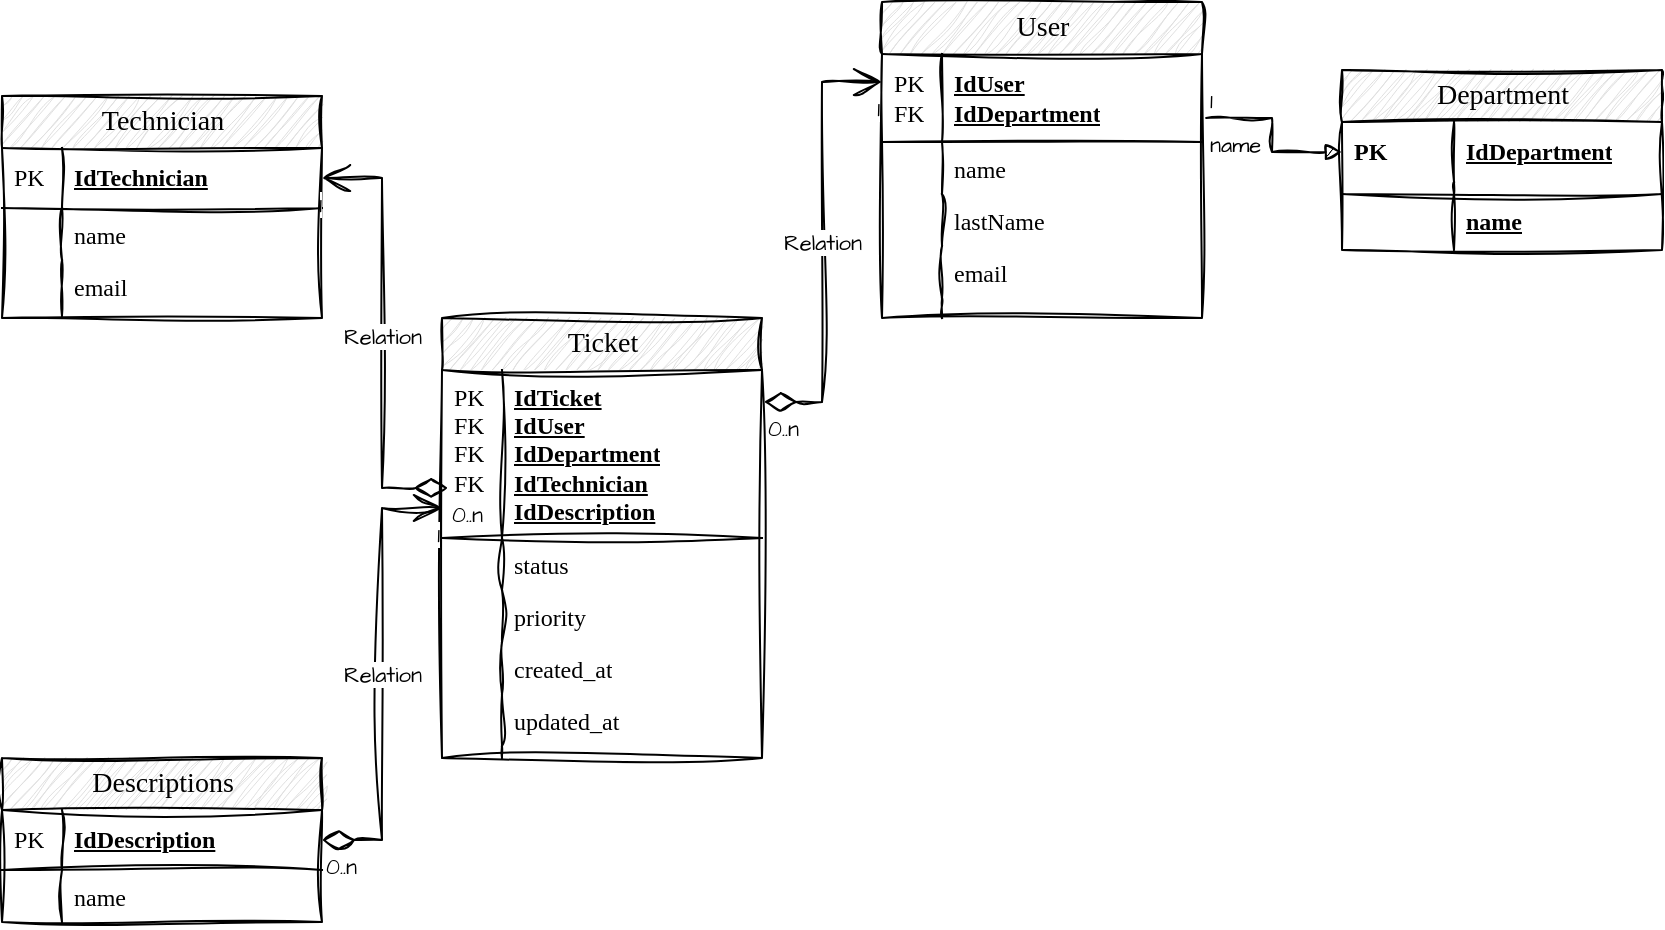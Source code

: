 <mxfile version="24.7.17">
  <diagram name="Page-1" id="e56a1550-8fbb-45ad-956c-1786394a9013">
    <mxGraphModel dx="1114" dy="600" grid="1" gridSize="10" guides="1" tooltips="1" connect="1" arrows="1" fold="1" page="1" pageScale="1" pageWidth="1100" pageHeight="850" background="none" math="0" shadow="0">
      <root>
        <mxCell id="0" />
        <mxCell id="1" parent="0" />
        <mxCell id="2e49270ec7c68f3f-1" value="Department" style="swimlane;html=1;fontStyle=0;childLayout=stackLayout;horizontal=1;startSize=26;fillColor=#e0e0e0;horizontalStack=0;resizeParent=1;resizeLast=0;collapsible=1;marginBottom=0;swimlaneFillColor=#ffffff;align=center;rounded=0;shadow=0;comic=0;labelBackgroundColor=none;strokeWidth=1;fontFamily=Comic Sans MS;fontSize=14;sketch=1;curveFitting=1;jiggle=2;" parent="1" vertex="1">
          <mxGeometry x="920" y="191" width="160" height="90" as="geometry" />
        </mxCell>
        <mxCell id="2e49270ec7c68f3f-2" value="IdDepartment" style="shape=partialRectangle;top=0;left=0;right=0;bottom=0;html=1;align=left;verticalAlign=middle;fillColor=none;spacingLeft=60;spacingRight=4;whiteSpace=wrap;overflow=hidden;rotatable=0;points=[[0,0.5],[1,0.5]];portConstraint=eastwest;dropTarget=0;fontStyle=5;sketch=1;curveFitting=1;jiggle=2;fontFamily=Comic Sans MS;" parent="2e49270ec7c68f3f-1" vertex="1">
          <mxGeometry y="26" width="160" height="30" as="geometry" />
        </mxCell>
        <mxCell id="2e49270ec7c68f3f-3" value="PK" style="shape=partialRectangle;fontStyle=1;top=0;left=0;bottom=0;html=1;fillColor=none;align=left;verticalAlign=middle;spacingLeft=4;spacingRight=4;whiteSpace=wrap;overflow=hidden;rotatable=0;points=[];portConstraint=eastwest;part=1;sketch=1;curveFitting=1;jiggle=2;fontFamily=Comic Sans MS;" parent="2e49270ec7c68f3f-2" vertex="1" connectable="0">
          <mxGeometry width="56" height="30" as="geometry" />
        </mxCell>
        <mxCell id="2e49270ec7c68f3f-4" value="" style="shape=partialRectangle;top=0;left=0;right=0;bottom=1;html=1;align=left;verticalAlign=middle;fillColor=none;spacingLeft=60;spacingRight=4;whiteSpace=wrap;overflow=hidden;rotatable=0;points=[[0,0.5],[1,0.5]];portConstraint=eastwest;dropTarget=0;fontStyle=5;sketch=1;curveFitting=1;jiggle=2;fontFamily=Comic Sans MS;" parent="2e49270ec7c68f3f-1" vertex="1">
          <mxGeometry y="56" width="160" height="6" as="geometry" />
        </mxCell>
        <mxCell id="2e49270ec7c68f3f-5" value="" style="shape=partialRectangle;fontStyle=1;top=0;left=0;bottom=0;html=1;fillColor=none;align=left;verticalAlign=middle;spacingLeft=4;spacingRight=4;whiteSpace=wrap;overflow=hidden;rotatable=0;points=[];portConstraint=eastwest;part=1;sketch=1;curveFitting=1;jiggle=2;fontFamily=Comic Sans MS;" parent="2e49270ec7c68f3f-4" vertex="1" connectable="0">
          <mxGeometry width="56" height="6" as="geometry" />
        </mxCell>
        <mxCell id="2e49270ec7c68f3f-6" value="&lt;span style=&quot;font-weight: 700; text-decoration-line: underline;&quot;&gt;name&lt;/span&gt;" style="shape=partialRectangle;top=0;left=0;right=0;bottom=0;html=1;align=left;verticalAlign=top;fillColor=none;spacingLeft=60;spacingRight=4;whiteSpace=wrap;overflow=hidden;rotatable=0;points=[[0,0.5],[1,0.5]];portConstraint=eastwest;dropTarget=0;sketch=1;curveFitting=1;jiggle=2;fontFamily=Comic Sans MS;" parent="2e49270ec7c68f3f-1" vertex="1">
          <mxGeometry y="62" width="160" height="28" as="geometry" />
        </mxCell>
        <mxCell id="2e49270ec7c68f3f-7" value="" style="shape=partialRectangle;top=0;left=0;bottom=0;html=1;fillColor=none;align=left;verticalAlign=top;spacingLeft=4;spacingRight=4;whiteSpace=wrap;overflow=hidden;rotatable=0;points=[];portConstraint=eastwest;part=1;sketch=1;curveFitting=1;jiggle=2;fontFamily=Comic Sans MS;" parent="2e49270ec7c68f3f-6" vertex="1" connectable="0">
          <mxGeometry width="56" height="28" as="geometry" />
        </mxCell>
        <mxCell id="2e49270ec7c68f3f-8" value="User" style="swimlane;html=1;fontStyle=0;childLayout=stackLayout;horizontal=1;startSize=26;fillColor=#e0e0e0;horizontalStack=0;resizeParent=1;resizeLast=0;collapsible=1;marginBottom=0;swimlaneFillColor=#ffffff;align=center;rounded=0;shadow=0;comic=0;labelBackgroundColor=none;strokeWidth=1;fontFamily=Comic Sans MS;fontSize=14;swimlaneLine=1;sketch=1;curveFitting=1;jiggle=2;" parent="1" vertex="1">
          <mxGeometry x="690" y="157" width="160" height="158" as="geometry" />
        </mxCell>
        <mxCell id="2e49270ec7c68f3f-9" value="IdUser&lt;div&gt;IdDepartment&lt;/div&gt;" style="shape=partialRectangle;top=0;left=0;right=0;bottom=1;html=1;align=left;verticalAlign=middle;fillColor=none;spacingLeft=34;spacingRight=4;whiteSpace=wrap;overflow=hidden;rotatable=0;points=[[0,0.5],[1,0.5]];portConstraint=eastwest;dropTarget=0;fontStyle=5;sketch=1;curveFitting=1;jiggle=2;fontFamily=Comic Sans MS;" parent="2e49270ec7c68f3f-8" vertex="1">
          <mxGeometry y="26" width="160" height="44" as="geometry" />
        </mxCell>
        <mxCell id="2e49270ec7c68f3f-10" value="PK&lt;div&gt;FK&lt;/div&gt;" style="shape=partialRectangle;top=0;left=0;bottom=0;html=1;fillColor=none;align=left;verticalAlign=middle;spacingLeft=4;spacingRight=4;whiteSpace=wrap;overflow=hidden;rotatable=0;points=[];portConstraint=eastwest;part=1;sketch=1;curveFitting=1;jiggle=2;fontFamily=Comic Sans MS;" parent="2e49270ec7c68f3f-9" vertex="1" connectable="0">
          <mxGeometry width="30" height="44" as="geometry" />
        </mxCell>
        <mxCell id="2e49270ec7c68f3f-11" value="name&lt;div&gt;&lt;br&gt;&lt;/div&gt;&lt;div&gt;&lt;br&gt;&lt;/div&gt;" style="shape=partialRectangle;top=0;left=0;right=0;bottom=0;html=1;align=left;verticalAlign=top;fillColor=none;spacingLeft=34;spacingRight=4;whiteSpace=wrap;overflow=hidden;rotatable=0;points=[[0,0.5],[1,0.5]];portConstraint=eastwest;dropTarget=0;sketch=1;curveFitting=1;jiggle=2;fontFamily=Comic Sans MS;" parent="2e49270ec7c68f3f-8" vertex="1">
          <mxGeometry y="70" width="160" height="26" as="geometry" />
        </mxCell>
        <mxCell id="2e49270ec7c68f3f-12" value="" style="shape=partialRectangle;top=0;left=0;bottom=0;html=1;fillColor=none;align=left;verticalAlign=top;spacingLeft=4;spacingRight=4;whiteSpace=wrap;overflow=hidden;rotatable=0;points=[];portConstraint=eastwest;part=1;sketch=1;curveFitting=1;jiggle=2;fontFamily=Comic Sans MS;" parent="2e49270ec7c68f3f-11" vertex="1" connectable="0">
          <mxGeometry width="30" height="26" as="geometry" />
        </mxCell>
        <mxCell id="2e49270ec7c68f3f-13" value="lastName" style="shape=partialRectangle;top=0;left=0;right=0;bottom=0;html=1;align=left;verticalAlign=top;fillColor=none;spacingLeft=34;spacingRight=4;whiteSpace=wrap;overflow=hidden;rotatable=0;points=[[0,0.5],[1,0.5]];portConstraint=eastwest;dropTarget=0;sketch=1;curveFitting=1;jiggle=2;fontFamily=Comic Sans MS;" parent="2e49270ec7c68f3f-8" vertex="1">
          <mxGeometry y="96" width="160" height="26" as="geometry" />
        </mxCell>
        <mxCell id="2e49270ec7c68f3f-14" value="" style="shape=partialRectangle;top=0;left=0;bottom=0;html=1;fillColor=none;align=left;verticalAlign=top;spacingLeft=4;spacingRight=4;whiteSpace=wrap;overflow=hidden;rotatable=0;points=[];portConstraint=eastwest;part=1;sketch=1;curveFitting=1;jiggle=2;fontFamily=Comic Sans MS;" parent="2e49270ec7c68f3f-13" vertex="1" connectable="0">
          <mxGeometry width="30" height="26" as="geometry" />
        </mxCell>
        <mxCell id="2e49270ec7c68f3f-15" value="email" style="shape=partialRectangle;top=0;left=0;right=0;bottom=0;html=1;align=left;verticalAlign=top;fillColor=none;spacingLeft=34;spacingRight=4;whiteSpace=wrap;overflow=hidden;rotatable=0;points=[[0,0.5],[1,0.5]];portConstraint=eastwest;dropTarget=0;sketch=1;curveFitting=1;jiggle=2;fontFamily=Comic Sans MS;" parent="2e49270ec7c68f3f-8" vertex="1">
          <mxGeometry y="122" width="160" height="26" as="geometry" />
        </mxCell>
        <mxCell id="2e49270ec7c68f3f-16" value="" style="shape=partialRectangle;top=0;left=0;bottom=0;html=1;fillColor=none;align=left;verticalAlign=top;spacingLeft=4;spacingRight=4;whiteSpace=wrap;overflow=hidden;rotatable=0;points=[];portConstraint=eastwest;part=1;sketch=1;curveFitting=1;jiggle=2;fontFamily=Comic Sans MS;" parent="2e49270ec7c68f3f-15" vertex="1" connectable="0">
          <mxGeometry width="30" height="26" as="geometry" />
        </mxCell>
        <mxCell id="2e49270ec7c68f3f-17" value="" style="shape=partialRectangle;top=0;left=0;right=0;bottom=0;html=1;align=left;verticalAlign=top;fillColor=none;spacingLeft=34;spacingRight=4;whiteSpace=wrap;overflow=hidden;rotatable=0;points=[[0,0.5],[1,0.5]];portConstraint=eastwest;dropTarget=0;sketch=1;curveFitting=1;jiggle=2;fontFamily=Comic Sans MS;" parent="2e49270ec7c68f3f-8" vertex="1">
          <mxGeometry y="148" width="160" height="10" as="geometry" />
        </mxCell>
        <mxCell id="2e49270ec7c68f3f-18" value="" style="shape=partialRectangle;top=0;left=0;bottom=0;html=1;fillColor=none;align=left;verticalAlign=top;spacingLeft=4;spacingRight=4;whiteSpace=wrap;overflow=hidden;rotatable=0;points=[];portConstraint=eastwest;part=1;sketch=1;curveFitting=1;jiggle=2;fontFamily=Comic Sans MS;" parent="2e49270ec7c68f3f-17" vertex="1" connectable="0">
          <mxGeometry width="30" height="10" as="geometry" />
        </mxCell>
        <mxCell id="2e49270ec7c68f3f-19" value="Ticket" style="swimlane;html=1;fontStyle=0;childLayout=stackLayout;horizontal=1;startSize=26;fillColor=#e0e0e0;horizontalStack=0;resizeParent=1;resizeLast=0;collapsible=1;marginBottom=0;swimlaneFillColor=#ffffff;align=center;rounded=0;shadow=0;comic=0;labelBackgroundColor=none;strokeWidth=1;fontFamily=Comic Sans MS;fontSize=14;sketch=1;curveFitting=1;jiggle=2;" parent="1" vertex="1">
          <mxGeometry x="470" y="315" width="160" height="220" as="geometry" />
        </mxCell>
        <mxCell id="2e49270ec7c68f3f-20" value="IdTicket&lt;div&gt;IdUser&lt;/div&gt;&lt;div&gt;IdDepartment&lt;/div&gt;&lt;div&gt;IdTechnician&lt;/div&gt;&lt;div&gt;IdDescription&lt;/div&gt;" style="shape=partialRectangle;top=0;left=0;right=0;bottom=1;html=1;align=left;verticalAlign=middle;fillColor=none;spacingLeft=34;spacingRight=4;whiteSpace=wrap;overflow=hidden;rotatable=0;points=[[0,0.5],[1,0.5]];portConstraint=eastwest;dropTarget=0;fontStyle=5;sketch=1;curveFitting=1;jiggle=2;fontFamily=Comic Sans MS;" parent="2e49270ec7c68f3f-19" vertex="1">
          <mxGeometry y="26" width="160" height="84" as="geometry" />
        </mxCell>
        <mxCell id="2e49270ec7c68f3f-21" value="PK&lt;div&gt;FK&lt;/div&gt;&lt;div&gt;FK&lt;/div&gt;&lt;div&gt;FK&lt;/div&gt;&lt;div&gt;FK&lt;/div&gt;" style="shape=partialRectangle;top=0;left=0;bottom=0;html=1;fillColor=none;align=left;verticalAlign=middle;spacingLeft=4;spacingRight=4;whiteSpace=wrap;overflow=hidden;rotatable=0;points=[];portConstraint=eastwest;part=1;sketch=1;curveFitting=1;jiggle=2;fontFamily=Comic Sans MS;" parent="2e49270ec7c68f3f-20" vertex="1" connectable="0">
          <mxGeometry width="30" height="84" as="geometry" />
        </mxCell>
        <mxCell id="2e49270ec7c68f3f-22" value="status" style="shape=partialRectangle;top=0;left=0;right=0;bottom=0;html=1;align=left;verticalAlign=top;fillColor=none;spacingLeft=34;spacingRight=4;whiteSpace=wrap;overflow=hidden;rotatable=0;points=[[0,0.5],[1,0.5]];portConstraint=eastwest;dropTarget=0;sketch=1;curveFitting=1;jiggle=2;fontFamily=Comic Sans MS;" parent="2e49270ec7c68f3f-19" vertex="1">
          <mxGeometry y="110" width="160" height="26" as="geometry" />
        </mxCell>
        <mxCell id="2e49270ec7c68f3f-23" value="" style="shape=partialRectangle;top=0;left=0;bottom=0;html=1;fillColor=none;align=left;verticalAlign=top;spacingLeft=4;spacingRight=4;whiteSpace=wrap;overflow=hidden;rotatable=0;points=[];portConstraint=eastwest;part=1;sketch=1;curveFitting=1;jiggle=2;fontFamily=Comic Sans MS;" parent="2e49270ec7c68f3f-22" vertex="1" connectable="0">
          <mxGeometry width="30" height="26" as="geometry" />
        </mxCell>
        <mxCell id="2e49270ec7c68f3f-24" value="priority" style="shape=partialRectangle;top=0;left=0;right=0;bottom=0;html=1;align=left;verticalAlign=top;fillColor=none;spacingLeft=34;spacingRight=4;whiteSpace=wrap;overflow=hidden;rotatable=0;points=[[0,0.5],[1,0.5]];portConstraint=eastwest;dropTarget=0;sketch=1;curveFitting=1;jiggle=2;fontFamily=Comic Sans MS;" parent="2e49270ec7c68f3f-19" vertex="1">
          <mxGeometry y="136" width="160" height="26" as="geometry" />
        </mxCell>
        <mxCell id="2e49270ec7c68f3f-25" value="" style="shape=partialRectangle;top=0;left=0;bottom=0;html=1;fillColor=none;align=left;verticalAlign=top;spacingLeft=4;spacingRight=4;whiteSpace=wrap;overflow=hidden;rotatable=0;points=[];portConstraint=eastwest;part=1;sketch=1;curveFitting=1;jiggle=2;fontFamily=Comic Sans MS;" parent="2e49270ec7c68f3f-24" vertex="1" connectable="0">
          <mxGeometry width="30" height="26" as="geometry" />
        </mxCell>
        <mxCell id="2e49270ec7c68f3f-26" value="created_at" style="shape=partialRectangle;top=0;left=0;right=0;bottom=0;html=1;align=left;verticalAlign=top;fillColor=none;spacingLeft=34;spacingRight=4;whiteSpace=wrap;overflow=hidden;rotatable=0;points=[[0,0.5],[1,0.5]];portConstraint=eastwest;dropTarget=0;sketch=1;curveFitting=1;jiggle=2;fontFamily=Comic Sans MS;" parent="2e49270ec7c68f3f-19" vertex="1">
          <mxGeometry y="162" width="160" height="26" as="geometry" />
        </mxCell>
        <mxCell id="2e49270ec7c68f3f-27" value="" style="shape=partialRectangle;top=0;left=0;bottom=0;html=1;fillColor=none;align=left;verticalAlign=top;spacingLeft=4;spacingRight=4;whiteSpace=wrap;overflow=hidden;rotatable=0;points=[];portConstraint=eastwest;part=1;sketch=1;curveFitting=1;jiggle=2;fontFamily=Comic Sans MS;" parent="2e49270ec7c68f3f-26" vertex="1" connectable="0">
          <mxGeometry width="30" height="26" as="geometry" />
        </mxCell>
        <mxCell id="LdyWrMTlyrSKTkD7CPYF-6" value="updated_at" style="shape=partialRectangle;top=0;left=0;right=0;bottom=0;html=1;align=left;verticalAlign=top;fillColor=none;spacingLeft=34;spacingRight=4;whiteSpace=wrap;overflow=hidden;rotatable=0;points=[[0,0.5],[1,0.5]];portConstraint=eastwest;dropTarget=0;sketch=1;curveFitting=1;jiggle=2;fontFamily=Comic Sans MS;" parent="2e49270ec7c68f3f-19" vertex="1">
          <mxGeometry y="188" width="160" height="26" as="geometry" />
        </mxCell>
        <mxCell id="LdyWrMTlyrSKTkD7CPYF-7" value="" style="shape=partialRectangle;top=0;left=0;bottom=0;html=1;fillColor=none;align=left;verticalAlign=top;spacingLeft=4;spacingRight=4;whiteSpace=wrap;overflow=hidden;rotatable=0;points=[];portConstraint=eastwest;part=1;sketch=1;curveFitting=1;jiggle=2;fontFamily=Comic Sans MS;" parent="LdyWrMTlyrSKTkD7CPYF-6" vertex="1" connectable="0">
          <mxGeometry width="30" height="26" as="geometry" />
        </mxCell>
        <mxCell id="2e49270ec7c68f3f-28" value="" style="shape=partialRectangle;top=0;left=0;right=0;bottom=0;html=1;align=left;verticalAlign=top;fillColor=none;spacingLeft=34;spacingRight=4;whiteSpace=wrap;overflow=hidden;rotatable=0;points=[[0,0.5],[1,0.5]];portConstraint=eastwest;dropTarget=0;sketch=1;curveFitting=1;jiggle=2;fontFamily=Comic Sans MS;" parent="2e49270ec7c68f3f-19" vertex="1">
          <mxGeometry y="214" width="160" height="6" as="geometry" />
        </mxCell>
        <mxCell id="2e49270ec7c68f3f-29" value="" style="shape=partialRectangle;top=0;left=0;bottom=0;html=1;fillColor=none;align=left;verticalAlign=top;spacingLeft=4;spacingRight=4;whiteSpace=wrap;overflow=hidden;rotatable=0;points=[];portConstraint=eastwest;part=1;sketch=1;curveFitting=1;jiggle=2;fontFamily=Comic Sans MS;" parent="2e49270ec7c68f3f-28" vertex="1" connectable="0">
          <mxGeometry width="30" height="6" as="geometry" />
        </mxCell>
        <mxCell id="2e49270ec7c68f3f-30" value="Technician" style="swimlane;html=1;fontStyle=0;childLayout=stackLayout;horizontal=1;startSize=26;fillColor=#e0e0e0;horizontalStack=0;resizeParent=1;resizeLast=0;collapsible=1;marginBottom=0;swimlaneFillColor=#ffffff;align=center;rounded=0;shadow=0;comic=0;labelBackgroundColor=none;strokeWidth=1;fontFamily=Comic Sans MS;fontSize=14;sketch=1;curveFitting=1;jiggle=2;" parent="1" vertex="1">
          <mxGeometry x="250" y="204" width="160" height="111" as="geometry" />
        </mxCell>
        <mxCell id="2e49270ec7c68f3f-31" value="IdTechnician" style="shape=partialRectangle;top=0;left=0;right=0;bottom=1;html=1;align=left;verticalAlign=middle;fillColor=none;spacingLeft=34;spacingRight=4;whiteSpace=wrap;overflow=hidden;rotatable=0;points=[[0,0.5],[1,0.5]];portConstraint=eastwest;dropTarget=0;fontStyle=5;sketch=1;curveFitting=1;jiggle=2;fontFamily=Comic Sans MS;" parent="2e49270ec7c68f3f-30" vertex="1">
          <mxGeometry y="26" width="160" height="30" as="geometry" />
        </mxCell>
        <mxCell id="2e49270ec7c68f3f-32" value="PK" style="shape=partialRectangle;top=0;left=0;bottom=0;html=1;fillColor=none;align=left;verticalAlign=middle;spacingLeft=4;spacingRight=4;whiteSpace=wrap;overflow=hidden;rotatable=0;points=[];portConstraint=eastwest;part=1;sketch=1;curveFitting=1;jiggle=2;fontFamily=Comic Sans MS;" parent="2e49270ec7c68f3f-31" vertex="1" connectable="0">
          <mxGeometry width="30" height="30" as="geometry" />
        </mxCell>
        <mxCell id="2e49270ec7c68f3f-33" value="name" style="shape=partialRectangle;top=0;left=0;right=0;bottom=0;html=1;align=left;verticalAlign=top;fillColor=none;spacingLeft=34;spacingRight=4;whiteSpace=wrap;overflow=hidden;rotatable=0;points=[[0,0.5],[1,0.5]];portConstraint=eastwest;dropTarget=0;sketch=1;curveFitting=1;jiggle=2;fontFamily=Comic Sans MS;" parent="2e49270ec7c68f3f-30" vertex="1">
          <mxGeometry y="56" width="160" height="26" as="geometry" />
        </mxCell>
        <mxCell id="2e49270ec7c68f3f-34" value="" style="shape=partialRectangle;top=0;left=0;bottom=0;html=1;fillColor=none;align=left;verticalAlign=top;spacingLeft=4;spacingRight=4;whiteSpace=wrap;overflow=hidden;rotatable=0;points=[];portConstraint=eastwest;part=1;sketch=1;curveFitting=1;jiggle=2;fontFamily=Comic Sans MS;" parent="2e49270ec7c68f3f-33" vertex="1" connectable="0">
          <mxGeometry width="30" height="26" as="geometry" />
        </mxCell>
        <mxCell id="2e49270ec7c68f3f-35" value="email" style="shape=partialRectangle;top=0;left=0;right=0;bottom=0;html=1;align=left;verticalAlign=top;fillColor=none;spacingLeft=34;spacingRight=4;whiteSpace=wrap;overflow=hidden;rotatable=0;points=[[0,0.5],[1,0.5]];portConstraint=eastwest;dropTarget=0;sketch=1;curveFitting=1;jiggle=2;fontFamily=Comic Sans MS;" parent="2e49270ec7c68f3f-30" vertex="1">
          <mxGeometry y="82" width="160" height="28" as="geometry" />
        </mxCell>
        <mxCell id="2e49270ec7c68f3f-36" value="" style="shape=partialRectangle;top=0;left=0;bottom=0;html=1;fillColor=none;align=left;verticalAlign=top;spacingLeft=4;spacingRight=4;whiteSpace=wrap;overflow=hidden;rotatable=0;points=[];portConstraint=eastwest;part=1;sketch=1;curveFitting=1;jiggle=2;fontFamily=Comic Sans MS;" parent="2e49270ec7c68f3f-35" vertex="1" connectable="0">
          <mxGeometry width="30" height="28" as="geometry" />
        </mxCell>
        <mxCell id="LdyWrMTlyrSKTkD7CPYF-8" value="Descriptions" style="swimlane;html=1;fontStyle=0;childLayout=stackLayout;horizontal=1;startSize=26;fillColor=#e0e0e0;horizontalStack=0;resizeParent=1;resizeLast=0;collapsible=1;marginBottom=0;swimlaneFillColor=#ffffff;align=center;rounded=0;shadow=0;comic=0;labelBackgroundColor=none;strokeWidth=1;fontFamily=Comic Sans MS;fontSize=14;sketch=1;curveFitting=1;jiggle=2;" parent="1" vertex="1">
          <mxGeometry x="250" y="535" width="160" height="82" as="geometry" />
        </mxCell>
        <mxCell id="LdyWrMTlyrSKTkD7CPYF-9" value="IdDescription" style="shape=partialRectangle;top=0;left=0;right=0;bottom=1;html=1;align=left;verticalAlign=middle;fillColor=none;spacingLeft=34;spacingRight=4;whiteSpace=wrap;overflow=hidden;rotatable=0;points=[[0,0.5],[1,0.5]];portConstraint=eastwest;dropTarget=0;fontStyle=5;sketch=1;curveFitting=1;jiggle=2;fontFamily=Comic Sans MS;" parent="LdyWrMTlyrSKTkD7CPYF-8" vertex="1">
          <mxGeometry y="26" width="160" height="30" as="geometry" />
        </mxCell>
        <mxCell id="LdyWrMTlyrSKTkD7CPYF-10" value="PK" style="shape=partialRectangle;top=0;left=0;bottom=0;html=1;fillColor=none;align=left;verticalAlign=middle;spacingLeft=4;spacingRight=4;whiteSpace=wrap;overflow=hidden;rotatable=0;points=[];portConstraint=eastwest;part=1;sketch=1;curveFitting=1;jiggle=2;fontFamily=Comic Sans MS;" parent="LdyWrMTlyrSKTkD7CPYF-9" vertex="1" connectable="0">
          <mxGeometry width="30" height="30" as="geometry" />
        </mxCell>
        <mxCell id="LdyWrMTlyrSKTkD7CPYF-11" value="name" style="shape=partialRectangle;top=0;left=0;right=0;bottom=0;html=1;align=left;verticalAlign=top;fillColor=none;spacingLeft=34;spacingRight=4;whiteSpace=wrap;overflow=hidden;rotatable=0;points=[[0,0.5],[1,0.5]];portConstraint=eastwest;dropTarget=0;sketch=1;curveFitting=1;jiggle=2;fontFamily=Comic Sans MS;" parent="LdyWrMTlyrSKTkD7CPYF-8" vertex="1">
          <mxGeometry y="56" width="160" height="26" as="geometry" />
        </mxCell>
        <mxCell id="LdyWrMTlyrSKTkD7CPYF-12" value="" style="shape=partialRectangle;top=0;left=0;bottom=0;html=1;fillColor=none;align=left;verticalAlign=top;spacingLeft=4;spacingRight=4;whiteSpace=wrap;overflow=hidden;rotatable=0;points=[];portConstraint=eastwest;part=1;sketch=1;curveFitting=1;jiggle=2;fontFamily=Comic Sans MS;" parent="LdyWrMTlyrSKTkD7CPYF-11" vertex="1" connectable="0">
          <mxGeometry width="30" height="26" as="geometry" />
        </mxCell>
        <mxCell id="BSyNr6azpOfMp5mAnQsP-2" value="Relation" style="endArrow=open;html=1;endSize=12;startArrow=diamondThin;startSize=14;startFill=0;edgeStyle=orthogonalEdgeStyle;rounded=0;sketch=1;hachureGap=4;jiggle=2;curveFitting=1;fontFamily=Architects Daughter;fontSource=https%3A%2F%2Ffonts.googleapis.com%2Fcss%3Ffamily%3DArchitects%2BDaughter;entryX=1;entryY=0.5;entryDx=0;entryDy=0;exitX=0.019;exitY=0.702;exitDx=0;exitDy=0;exitPerimeter=0;" edge="1" parent="1" source="2e49270ec7c68f3f-20" target="2e49270ec7c68f3f-31">
          <mxGeometry relative="1" as="geometry">
            <mxPoint x="430" y="235.5" as="sourcePoint" />
            <mxPoint x="590" y="235.5" as="targetPoint" />
          </mxGeometry>
        </mxCell>
        <mxCell id="BSyNr6azpOfMp5mAnQsP-3" value="0..n" style="edgeLabel;resizable=0;html=1;align=left;verticalAlign=top;sketch=1;hachureGap=4;jiggle=2;curveFitting=1;fontFamily=Architects Daughter;fontSource=https%3A%2F%2Ffonts.googleapis.com%2Fcss%3Ffamily%3DArchitects%2BDaughter;" connectable="0" vertex="1" parent="BSyNr6azpOfMp5mAnQsP-2">
          <mxGeometry x="-1" relative="1" as="geometry" />
        </mxCell>
        <mxCell id="BSyNr6azpOfMp5mAnQsP-4" value="1" style="edgeLabel;resizable=0;html=1;align=right;verticalAlign=top;sketch=1;hachureGap=4;jiggle=2;curveFitting=1;fontFamily=Architects Daughter;fontSource=https%3A%2F%2Ffonts.googleapis.com%2Fcss%3Ffamily%3DArchitects%2BDaughter;" connectable="0" vertex="1" parent="BSyNr6azpOfMp5mAnQsP-2">
          <mxGeometry x="1" relative="1" as="geometry" />
        </mxCell>
        <mxCell id="BSyNr6azpOfMp5mAnQsP-5" value="Relation" style="endArrow=open;html=1;endSize=12;startArrow=diamondThin;startSize=14;startFill=0;edgeStyle=orthogonalEdgeStyle;rounded=0;sketch=1;hachureGap=4;jiggle=2;curveFitting=1;fontFamily=Architects Daughter;fontSource=https%3A%2F%2Ffonts.googleapis.com%2Fcss%3Ffamily%3DArchitects%2BDaughter;entryX=0;entryY=0.318;entryDx=0;entryDy=0;entryPerimeter=0;exitX=1.006;exitY=0.19;exitDx=0;exitDy=0;exitPerimeter=0;" edge="1" parent="1" source="2e49270ec7c68f3f-20" target="2e49270ec7c68f3f-9">
          <mxGeometry relative="1" as="geometry">
            <mxPoint x="450" y="225" as="sourcePoint" />
            <mxPoint x="610" y="225" as="targetPoint" />
          </mxGeometry>
        </mxCell>
        <mxCell id="BSyNr6azpOfMp5mAnQsP-6" value="0..n" style="edgeLabel;resizable=0;html=1;align=left;verticalAlign=top;sketch=1;hachureGap=4;jiggle=2;curveFitting=1;fontFamily=Architects Daughter;fontSource=https%3A%2F%2Ffonts.googleapis.com%2Fcss%3Ffamily%3DArchitects%2BDaughter;" connectable="0" vertex="1" parent="BSyNr6azpOfMp5mAnQsP-5">
          <mxGeometry x="-1" relative="1" as="geometry" />
        </mxCell>
        <mxCell id="BSyNr6azpOfMp5mAnQsP-7" value="1" style="edgeLabel;resizable=0;html=1;align=right;verticalAlign=top;sketch=1;hachureGap=4;jiggle=2;curveFitting=1;fontFamily=Architects Daughter;fontSource=https%3A%2F%2Ffonts.googleapis.com%2Fcss%3Ffamily%3DArchitects%2BDaughter;" connectable="0" vertex="1" parent="BSyNr6azpOfMp5mAnQsP-5">
          <mxGeometry x="1" relative="1" as="geometry" />
        </mxCell>
        <mxCell id="BSyNr6azpOfMp5mAnQsP-8" value="name" style="endArrow=block;endFill=1;html=1;edgeStyle=orthogonalEdgeStyle;align=left;verticalAlign=top;rounded=0;sketch=1;hachureGap=4;jiggle=2;curveFitting=1;fontFamily=Architects Daughter;fontSource=https%3A%2F%2Ffonts.googleapis.com%2Fcss%3Ffamily%3DArchitects%2BDaughter;exitX=1.013;exitY=0.727;exitDx=0;exitDy=0;exitPerimeter=0;entryX=0;entryY=0.5;entryDx=0;entryDy=0;" edge="1" parent="1" source="2e49270ec7c68f3f-9" target="2e49270ec7c68f3f-2">
          <mxGeometry x="-1" relative="1" as="geometry">
            <mxPoint x="830" y="350" as="sourcePoint" />
            <mxPoint x="990" y="350" as="targetPoint" />
          </mxGeometry>
        </mxCell>
        <mxCell id="BSyNr6azpOfMp5mAnQsP-9" value="1" style="edgeLabel;resizable=0;html=1;align=left;verticalAlign=bottom;sketch=1;hachureGap=4;jiggle=2;curveFitting=1;fontFamily=Architects Daughter;fontSource=https%3A%2F%2Ffonts.googleapis.com%2Fcss%3Ffamily%3DArchitects%2BDaughter;" connectable="0" vertex="1" parent="BSyNr6azpOfMp5mAnQsP-8">
          <mxGeometry x="-1" relative="1" as="geometry" />
        </mxCell>
        <mxCell id="BSyNr6azpOfMp5mAnQsP-13" value="Relation" style="endArrow=open;html=1;endSize=12;startArrow=diamondThin;startSize=14;startFill=0;edgeStyle=orthogonalEdgeStyle;rounded=0;sketch=1;hachureGap=4;jiggle=2;curveFitting=1;fontFamily=Architects Daughter;fontSource=https%3A%2F%2Ffonts.googleapis.com%2Fcss%3Ffamily%3DArchitects%2BDaughter;exitX=1;exitY=0.5;exitDx=0;exitDy=0;entryX=0;entryY=0.821;entryDx=0;entryDy=0;entryPerimeter=0;" edge="1" parent="1" source="LdyWrMTlyrSKTkD7CPYF-9" target="2e49270ec7c68f3f-20">
          <mxGeometry relative="1" as="geometry">
            <mxPoint x="480" y="617" as="sourcePoint" />
            <mxPoint x="640" y="617" as="targetPoint" />
          </mxGeometry>
        </mxCell>
        <mxCell id="BSyNr6azpOfMp5mAnQsP-14" value="0..n" style="edgeLabel;resizable=0;html=1;align=left;verticalAlign=top;sketch=1;hachureGap=4;jiggle=2;curveFitting=1;fontFamily=Architects Daughter;fontSource=https%3A%2F%2Ffonts.googleapis.com%2Fcss%3Ffamily%3DArchitects%2BDaughter;" connectable="0" vertex="1" parent="BSyNr6azpOfMp5mAnQsP-13">
          <mxGeometry x="-1" relative="1" as="geometry" />
        </mxCell>
        <mxCell id="BSyNr6azpOfMp5mAnQsP-15" value="1" style="edgeLabel;resizable=0;html=1;align=right;verticalAlign=top;sketch=1;hachureGap=4;jiggle=2;curveFitting=1;fontFamily=Architects Daughter;fontSource=https%3A%2F%2Ffonts.googleapis.com%2Fcss%3Ffamily%3DArchitects%2BDaughter;" connectable="0" vertex="1" parent="BSyNr6azpOfMp5mAnQsP-13">
          <mxGeometry x="1" relative="1" as="geometry" />
        </mxCell>
      </root>
    </mxGraphModel>
  </diagram>
</mxfile>
